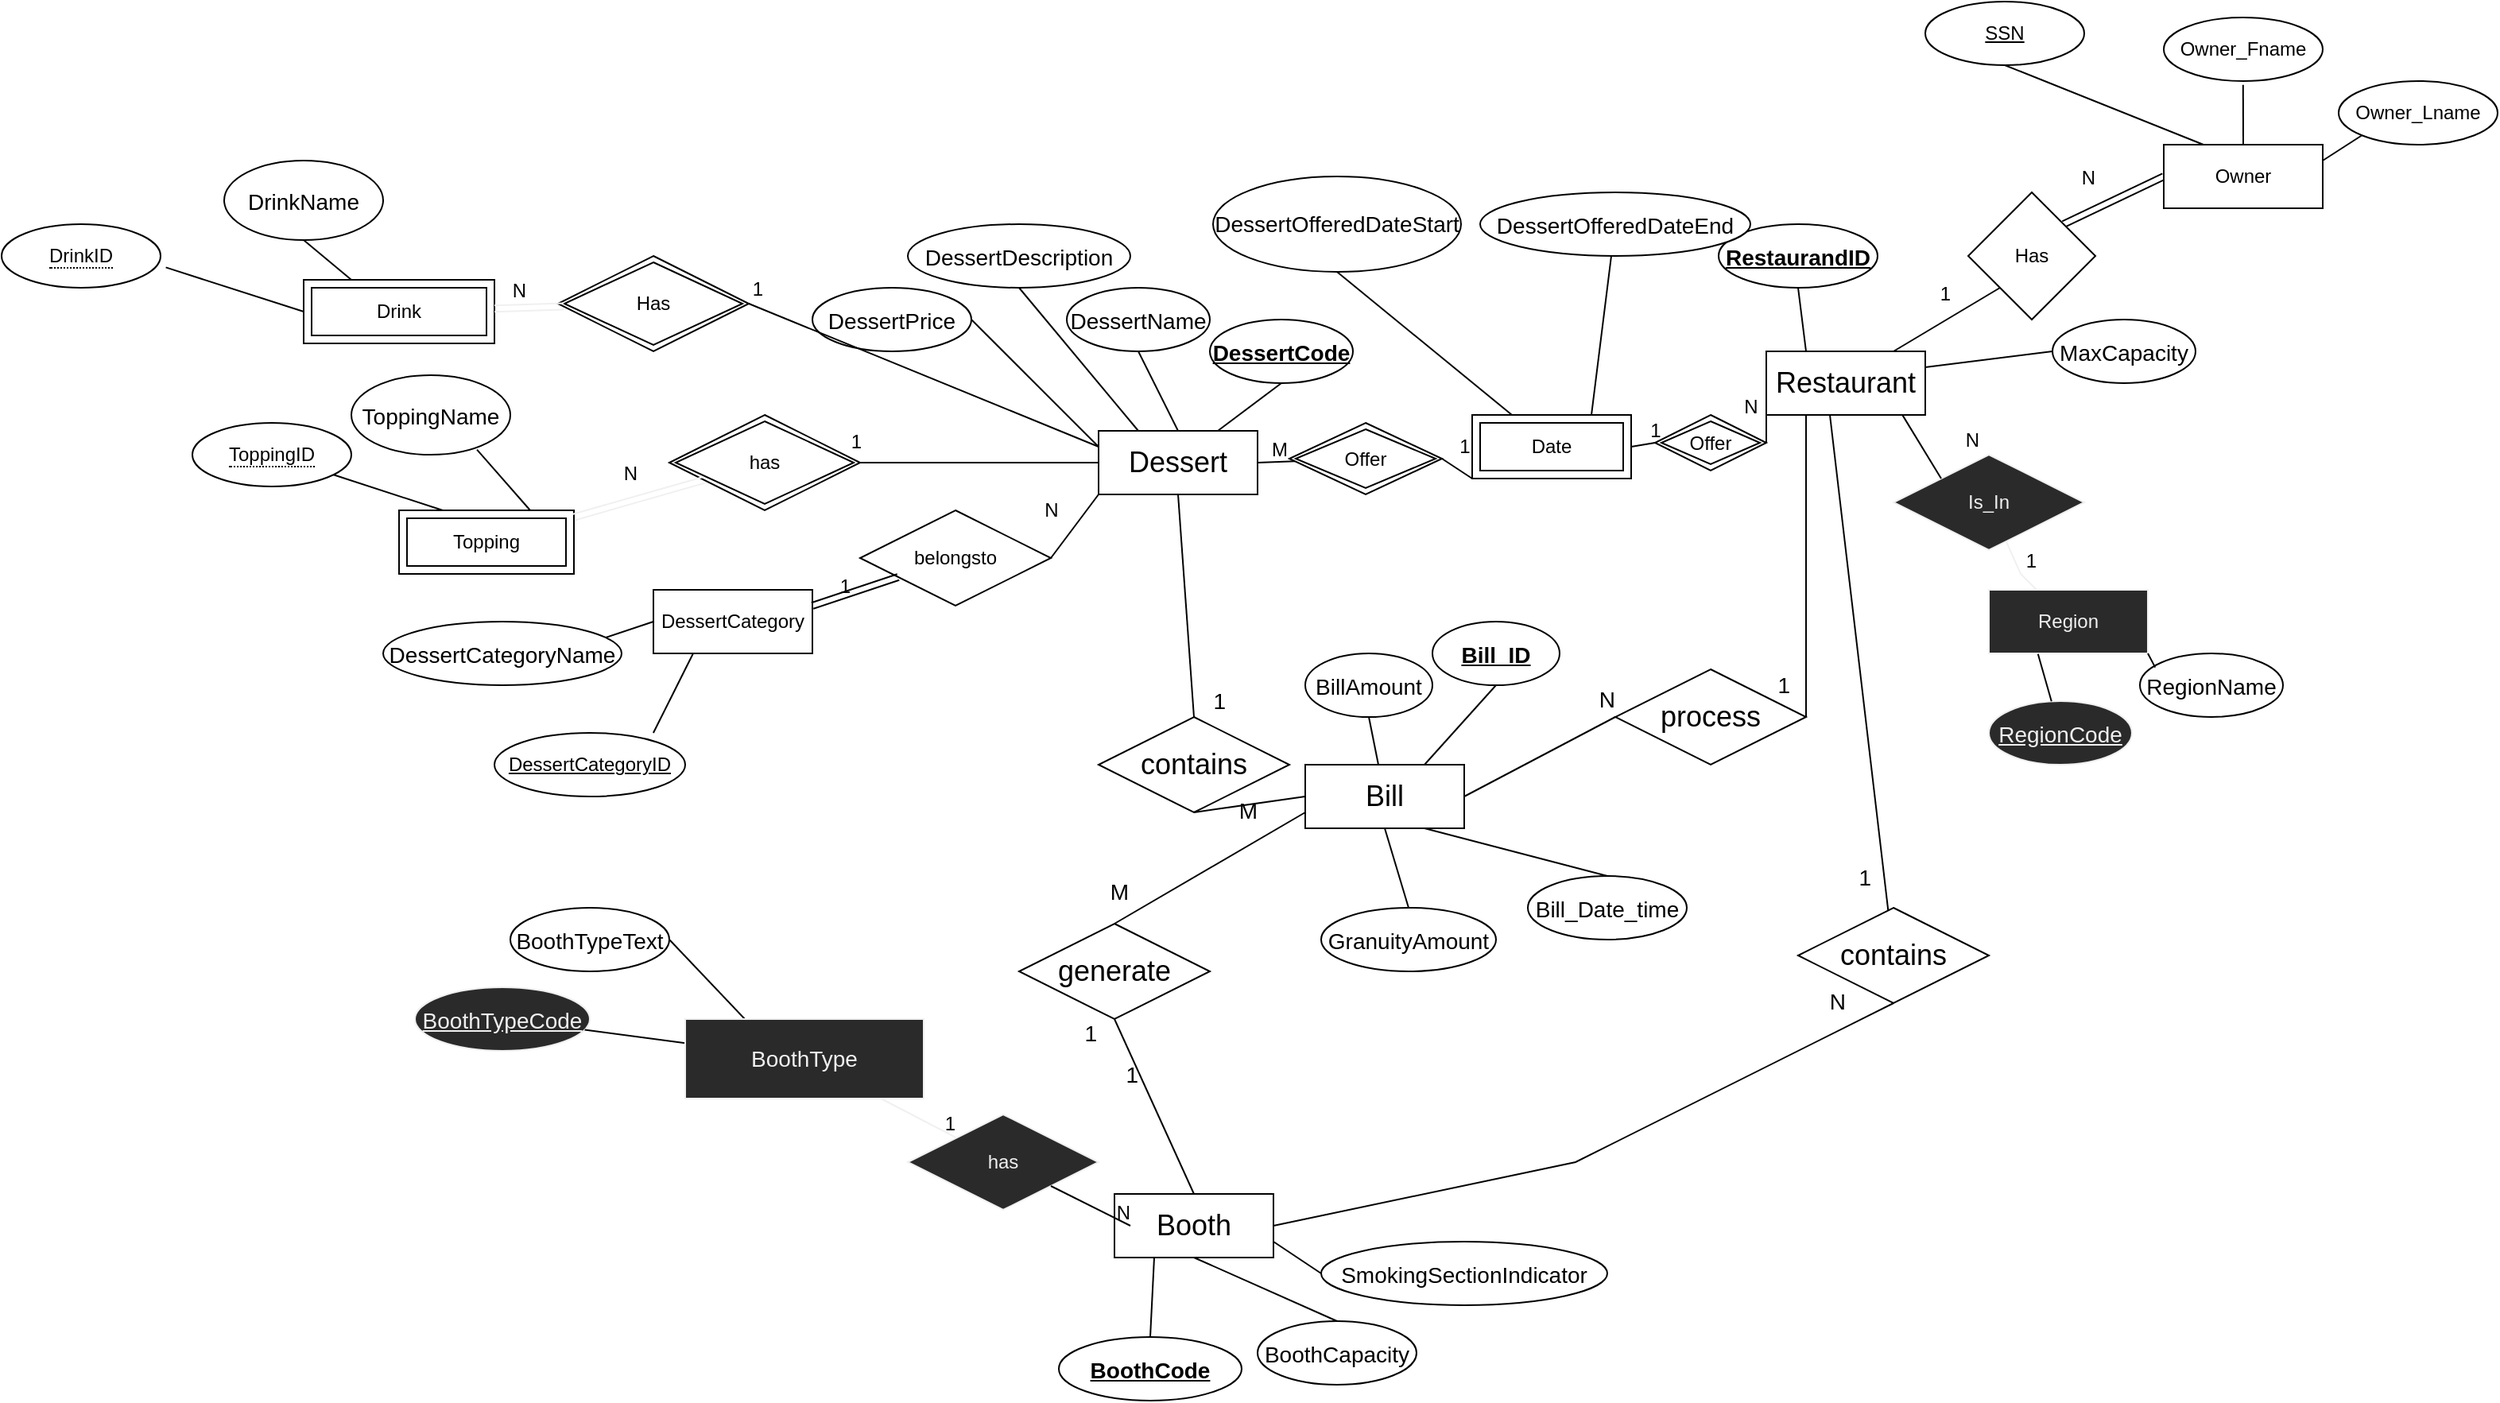 <mxfile>
    <diagram id="3Xap0wxRj6q-Ieou24p5" name="Page-1">
        <mxGraphModel dx="1147" dy="1289" grid="1" gridSize="10" guides="1" tooltips="1" connect="1" arrows="1" fold="1" page="1" pageScale="1" pageWidth="827" pageHeight="1169" math="0" shadow="0">
            <root>
                <mxCell id="0"/>
                <mxCell id="1" parent="0"/>
                <mxCell id="2" value="&lt;font style=&quot;font-size: 18px&quot;&gt;Bill&lt;/font&gt;" style="whiteSpace=wrap;html=1;align=center;" vertex="1" parent="1">
                    <mxGeometry x="330" y="360" width="100" height="40" as="geometry"/>
                </mxCell>
                <mxCell id="3" value="&lt;font style=&quot;font-size: 18px&quot;&gt;Booth&lt;/font&gt;" style="whiteSpace=wrap;html=1;align=center;" vertex="1" parent="1">
                    <mxGeometry x="210" y="630" width="100" height="40" as="geometry"/>
                </mxCell>
                <mxCell id="4" value="&lt;font style=&quot;font-size: 18px&quot;&gt;Restaurant&lt;/font&gt;" style="whiteSpace=wrap;html=1;align=center;" vertex="1" parent="1">
                    <mxGeometry x="620" y="100" width="100" height="40" as="geometry"/>
                </mxCell>
                <mxCell id="5" value="contains" style="shape=rhombus;perimeter=rhombusPerimeter;whiteSpace=wrap;html=1;align=center;fontSize=18;" vertex="1" parent="1">
                    <mxGeometry x="200" y="330" width="120" height="60" as="geometry"/>
                </mxCell>
                <mxCell id="6" value="process" style="shape=rhombus;perimeter=rhombusPerimeter;whiteSpace=wrap;html=1;align=center;fontSize=18;" vertex="1" parent="1">
                    <mxGeometry x="525" y="300" width="120" height="60" as="geometry"/>
                </mxCell>
                <mxCell id="7" value="generate" style="shape=rhombus;perimeter=rhombusPerimeter;whiteSpace=wrap;html=1;align=center;fontSize=18;" vertex="1" parent="1">
                    <mxGeometry x="150" y="460" width="120" height="60" as="geometry"/>
                </mxCell>
                <mxCell id="8" value="contains" style="shape=rhombus;perimeter=rhombusPerimeter;whiteSpace=wrap;html=1;align=center;fontSize=18;" vertex="1" parent="1">
                    <mxGeometry x="640" y="450" width="120" height="60" as="geometry"/>
                </mxCell>
                <mxCell id="9" value="&lt;font style=&quot;font-size: 14px&quot;&gt;BillAmount&lt;/font&gt;" style="ellipse;whiteSpace=wrap;html=1;align=center;fontSize=18;" vertex="1" parent="1">
                    <mxGeometry x="330" y="290" width="80" height="40" as="geometry"/>
                </mxCell>
                <mxCell id="10" value="&lt;font style=&quot;font-size: 14px&quot;&gt;&lt;u&gt;&lt;b&gt;Bill_ID&lt;/b&gt;&lt;/u&gt;&lt;/font&gt;" style="ellipse;whiteSpace=wrap;html=1;align=center;fontSize=18;" vertex="1" parent="1">
                    <mxGeometry x="410" y="270" width="80" height="40" as="geometry"/>
                </mxCell>
                <mxCell id="11" value="&lt;font style=&quot;font-size: 14px&quot;&gt;MaxCapacity&lt;/font&gt;" style="ellipse;whiteSpace=wrap;html=1;align=center;fontSize=18;" vertex="1" parent="1">
                    <mxGeometry x="800" y="80" width="90" height="40" as="geometry"/>
                </mxCell>
                <mxCell id="12" value="&lt;font style=&quot;font-size: 14px&quot;&gt;&lt;u&gt;&lt;b&gt;RestaurandID&lt;/b&gt;&lt;/u&gt;&lt;/font&gt;" style="ellipse;whiteSpace=wrap;html=1;align=center;fontSize=18;" vertex="1" parent="1">
                    <mxGeometry x="590" y="20" width="100" height="40" as="geometry"/>
                </mxCell>
                <mxCell id="13" value="&lt;font style=&quot;font-size: 14px&quot;&gt;GranuityAmount&lt;/font&gt;" style="ellipse;whiteSpace=wrap;html=1;align=center;fontSize=18;" vertex="1" parent="1">
                    <mxGeometry x="340" y="450" width="110" height="40" as="geometry"/>
                </mxCell>
                <mxCell id="14" value="&lt;font style=&quot;font-size: 14px&quot;&gt;Bill_Date_time&lt;/font&gt;" style="ellipse;whiteSpace=wrap;html=1;align=center;fontSize=18;" vertex="1" parent="1">
                    <mxGeometry x="470" y="430" width="100" height="40" as="geometry"/>
                </mxCell>
                <mxCell id="16" value="" style="endArrow=none;html=1;rounded=0;fontSize=14;entryX=1;entryY=0.25;entryDx=0;entryDy=0;exitX=0;exitY=0.5;exitDx=0;exitDy=0;" edge="1" parent="1" source="11" target="4">
                    <mxGeometry relative="1" as="geometry">
                        <mxPoint x="330" y="340" as="sourcePoint"/>
                        <mxPoint x="490" y="340" as="targetPoint"/>
                    </mxGeometry>
                </mxCell>
                <mxCell id="17" value="" style="endArrow=none;html=1;rounded=0;fontSize=14;entryX=0.5;entryY=1;entryDx=0;entryDy=0;exitX=0.25;exitY=0;exitDx=0;exitDy=0;" edge="1" parent="1" source="4" target="12">
                    <mxGeometry relative="1" as="geometry">
                        <mxPoint x="330" y="340" as="sourcePoint"/>
                        <mxPoint x="490" y="340" as="targetPoint"/>
                    </mxGeometry>
                </mxCell>
                <mxCell id="18" value="" style="endArrow=none;html=1;rounded=0;fontSize=14;entryX=1;entryY=0.5;entryDx=0;entryDy=0;exitX=0.25;exitY=1;exitDx=0;exitDy=0;" edge="1" parent="1" source="4" target="6">
                    <mxGeometry relative="1" as="geometry">
                        <mxPoint x="330" y="340" as="sourcePoint"/>
                        <mxPoint x="490" y="340" as="targetPoint"/>
                    </mxGeometry>
                </mxCell>
                <mxCell id="19" value="1" style="resizable=0;html=1;align=right;verticalAlign=bottom;fontSize=14;" connectable="0" vertex="1" parent="18">
                    <mxGeometry x="1" relative="1" as="geometry">
                        <mxPoint x="-10" y="-10" as="offset"/>
                    </mxGeometry>
                </mxCell>
                <mxCell id="20" value="" style="endArrow=none;html=1;rounded=0;fontSize=14;entryX=0;entryY=0.5;entryDx=0;entryDy=0;exitX=1;exitY=0.5;exitDx=0;exitDy=0;" edge="1" parent="1" source="2" target="6">
                    <mxGeometry relative="1" as="geometry">
                        <mxPoint x="330" y="340" as="sourcePoint"/>
                        <mxPoint x="490" y="340" as="targetPoint"/>
                    </mxGeometry>
                </mxCell>
                <mxCell id="21" value="N" style="resizable=0;html=1;align=right;verticalAlign=bottom;fontSize=14;" connectable="0" vertex="1" parent="20">
                    <mxGeometry x="1" relative="1" as="geometry"/>
                </mxCell>
                <mxCell id="22" value="" style="endArrow=none;html=1;rounded=0;fontSize=14;entryX=0.5;entryY=0;entryDx=0;entryDy=0;exitX=0.5;exitY=1;exitDx=0;exitDy=0;" edge="1" parent="1" source="72" target="5">
                    <mxGeometry relative="1" as="geometry">
                        <mxPoint x="240" y="180" as="sourcePoint"/>
                        <mxPoint x="650" y="320" as="targetPoint"/>
                    </mxGeometry>
                </mxCell>
                <mxCell id="23" value="1" style="resizable=0;html=1;align=right;verticalAlign=bottom;fontSize=14;" connectable="0" vertex="1" parent="22">
                    <mxGeometry x="1" relative="1" as="geometry">
                        <mxPoint x="20" as="offset"/>
                    </mxGeometry>
                </mxCell>
                <mxCell id="24" value="" style="endArrow=none;html=1;rounded=0;fontSize=14;entryX=0.5;entryY=1;entryDx=0;entryDy=0;exitX=0;exitY=0.5;exitDx=0;exitDy=0;" edge="1" parent="1" source="2" target="5">
                    <mxGeometry relative="1" as="geometry">
                        <mxPoint x="430" y="320" as="sourcePoint"/>
                        <mxPoint x="530" y="320" as="targetPoint"/>
                    </mxGeometry>
                </mxCell>
                <mxCell id="25" value="M" style="resizable=0;html=1;align=right;verticalAlign=bottom;fontSize=14;" connectable="0" vertex="1" parent="24">
                    <mxGeometry x="1" relative="1" as="geometry">
                        <mxPoint x="40" y="10" as="offset"/>
                    </mxGeometry>
                </mxCell>
                <mxCell id="26" value="" style="endArrow=none;html=1;rounded=0;fontSize=14;entryX=0.5;entryY=1;entryDx=0;entryDy=0;" edge="1" parent="1" source="2" target="9">
                    <mxGeometry relative="1" as="geometry">
                        <mxPoint x="330" y="500" as="sourcePoint"/>
                        <mxPoint x="490" y="500" as="targetPoint"/>
                    </mxGeometry>
                </mxCell>
                <mxCell id="27" value="" style="endArrow=none;html=1;rounded=0;fontSize=14;entryX=0.5;entryY=1;entryDx=0;entryDy=0;exitX=0.75;exitY=0;exitDx=0;exitDy=0;" edge="1" parent="1" source="2" target="10">
                    <mxGeometry relative="1" as="geometry">
                        <mxPoint x="330" y="500" as="sourcePoint"/>
                        <mxPoint x="490" y="500" as="targetPoint"/>
                    </mxGeometry>
                </mxCell>
                <mxCell id="28" value="" style="endArrow=none;html=1;rounded=0;fontSize=14;entryX=0.5;entryY=1;entryDx=0;entryDy=0;exitX=0.5;exitY=0;exitDx=0;exitDy=0;" edge="1" parent="1" source="13" target="2">
                    <mxGeometry relative="1" as="geometry">
                        <mxPoint x="330" y="500" as="sourcePoint"/>
                        <mxPoint x="490" y="500" as="targetPoint"/>
                    </mxGeometry>
                </mxCell>
                <mxCell id="29" value="" style="endArrow=none;html=1;rounded=0;fontSize=14;entryX=0.5;entryY=0;entryDx=0;entryDy=0;exitX=0.75;exitY=1;exitDx=0;exitDy=0;" edge="1" parent="1" source="2" target="14">
                    <mxGeometry relative="1" as="geometry">
                        <mxPoint x="330" y="500" as="sourcePoint"/>
                        <mxPoint x="490" y="500" as="targetPoint"/>
                    </mxGeometry>
                </mxCell>
                <mxCell id="30" value="" style="endArrow=none;html=1;rounded=0;fontSize=14;" edge="1" parent="1" target="8">
                    <mxGeometry relative="1" as="geometry">
                        <mxPoint x="660" y="140" as="sourcePoint"/>
                        <mxPoint x="650" y="320" as="targetPoint"/>
                        <Array as="points"/>
                    </mxGeometry>
                </mxCell>
                <mxCell id="31" value="1" style="resizable=0;html=1;align=right;verticalAlign=bottom;fontSize=14;" connectable="0" vertex="1" parent="30">
                    <mxGeometry x="1" relative="1" as="geometry">
                        <mxPoint x="-10" y="-10" as="offset"/>
                    </mxGeometry>
                </mxCell>
                <mxCell id="32" value="" style="endArrow=none;html=1;rounded=0;fontSize=14;entryX=0.5;entryY=1;entryDx=0;entryDy=0;exitX=1;exitY=0.5;exitDx=0;exitDy=0;" edge="1" parent="1" source="3" target="8">
                    <mxGeometry relative="1" as="geometry">
                        <mxPoint x="424" y="350" as="sourcePoint"/>
                        <mxPoint x="530" y="320" as="targetPoint"/>
                        <Array as="points">
                            <mxPoint x="500" y="610"/>
                        </Array>
                    </mxGeometry>
                </mxCell>
                <mxCell id="33" value="N" style="resizable=0;html=1;align=right;verticalAlign=bottom;fontSize=14;" connectable="0" vertex="1" parent="32">
                    <mxGeometry x="1" relative="1" as="geometry">
                        <mxPoint x="-30" y="10" as="offset"/>
                    </mxGeometry>
                </mxCell>
                <mxCell id="34" value="" style="endArrow=none;html=1;rounded=0;fontSize=14;exitX=0;exitY=0.75;exitDx=0;exitDy=0;entryX=0.5;entryY=0;entryDx=0;entryDy=0;" edge="1" parent="1" source="2" target="7">
                    <mxGeometry relative="1" as="geometry">
                        <mxPoint x="670" y="150" as="sourcePoint"/>
                        <mxPoint x="688.333" y="470.833" as="targetPoint"/>
                        <Array as="points"/>
                    </mxGeometry>
                </mxCell>
                <mxCell id="35" value="M" style="resizable=0;html=1;align=right;verticalAlign=bottom;fontSize=14;" connectable="0" vertex="1" parent="34">
                    <mxGeometry x="1" relative="1" as="geometry">
                        <mxPoint x="10" y="-10" as="offset"/>
                    </mxGeometry>
                </mxCell>
                <mxCell id="36" value="" style="endArrow=none;html=1;rounded=0;fontSize=14;entryX=0.5;entryY=1;entryDx=0;entryDy=0;exitX=0.5;exitY=0;exitDx=0;exitDy=0;" edge="1" parent="1" source="3" target="7">
                    <mxGeometry relative="1" as="geometry">
                        <mxPoint x="680" y="160" as="sourcePoint"/>
                        <mxPoint x="698.333" y="480.833" as="targetPoint"/>
                        <Array as="points"/>
                    </mxGeometry>
                </mxCell>
                <mxCell id="37" value="1" style="resizable=0;html=1;align=right;verticalAlign=bottom;fontSize=14;" connectable="0" vertex="1" parent="36">
                    <mxGeometry x="1" relative="1" as="geometry">
                        <mxPoint x="-10" y="20" as="offset"/>
                    </mxGeometry>
                </mxCell>
                <mxCell id="38" value="&lt;font style=&quot;font-size: 14px&quot;&gt;&lt;b&gt;&lt;u&gt;BoothCode&lt;/u&gt;&lt;/b&gt;&lt;/font&gt;" style="ellipse;whiteSpace=wrap;html=1;align=center;fontSize=18;" vertex="1" parent="1">
                    <mxGeometry x="175" y="720" width="115" height="40" as="geometry"/>
                </mxCell>
                <mxCell id="39" value="&lt;font style=&quot;font-size: 14px&quot;&gt;BoothCapacity&lt;/font&gt;" style="ellipse;whiteSpace=wrap;html=1;align=center;fontSize=18;" vertex="1" parent="1">
                    <mxGeometry x="300" y="710" width="100" height="40" as="geometry"/>
                </mxCell>
                <mxCell id="40" value="&lt;font style=&quot;font-size: 14px&quot;&gt;SmokingSectionIndicator&lt;/font&gt;" style="ellipse;whiteSpace=wrap;html=1;align=center;fontSize=18;" vertex="1" parent="1">
                    <mxGeometry x="340" y="660" width="180" height="40" as="geometry"/>
                </mxCell>
                <mxCell id="41" value="" style="endArrow=none;html=1;rounded=0;fontSize=14;entryX=0;entryY=0.5;entryDx=0;entryDy=0;exitX=1;exitY=0.75;exitDx=0;exitDy=0;" edge="1" parent="1" source="3" target="40">
                    <mxGeometry relative="1" as="geometry">
                        <mxPoint x="460" y="500" as="sourcePoint"/>
                        <mxPoint x="620" y="500" as="targetPoint"/>
                    </mxGeometry>
                </mxCell>
                <mxCell id="42" value="" style="endArrow=none;html=1;rounded=0;fontSize=14;entryX=0.5;entryY=0;entryDx=0;entryDy=0;exitX=0.5;exitY=1;exitDx=0;exitDy=0;" edge="1" parent="1" source="3" target="39">
                    <mxGeometry relative="1" as="geometry">
                        <mxPoint x="460" y="500" as="sourcePoint"/>
                        <mxPoint x="620" y="500" as="targetPoint"/>
                    </mxGeometry>
                </mxCell>
                <mxCell id="43" value="" style="endArrow=none;html=1;rounded=0;fontSize=14;entryX=0.5;entryY=0;entryDx=0;entryDy=0;exitX=0.25;exitY=1;exitDx=0;exitDy=0;" edge="1" parent="1" source="3" target="38">
                    <mxGeometry relative="1" as="geometry">
                        <mxPoint x="460" y="500" as="sourcePoint"/>
                        <mxPoint x="620" y="500" as="targetPoint"/>
                    </mxGeometry>
                </mxCell>
                <mxCell id="44" value="" style="endArrow=none;html=1;rounded=0;entryX=0;entryY=1;entryDx=0;entryDy=0;" edge="1" parent="1" target="69">
                    <mxGeometry relative="1" as="geometry">
                        <mxPoint x="700" y="100" as="sourcePoint"/>
                        <mxPoint x="760.12" y="58.42" as="targetPoint"/>
                    </mxGeometry>
                </mxCell>
                <mxCell id="45" value="1" style="resizable=0;html=1;align=right;verticalAlign=bottom;" connectable="0" vertex="1" parent="44">
                    <mxGeometry x="1" relative="1" as="geometry">
                        <mxPoint x="-30" y="12" as="offset"/>
                    </mxGeometry>
                </mxCell>
                <mxCell id="46" value="" style="shape=link;html=1;rounded=0;exitX=1;exitY=0;exitDx=0;exitDy=0;entryX=0;entryY=0.5;entryDx=0;entryDy=0;" edge="1" parent="1" source="69" target="70">
                    <mxGeometry relative="1" as="geometry">
                        <mxPoint x="816.5" y="23.68" as="sourcePoint"/>
                        <mxPoint x="871.7" y="0.8" as="targetPoint"/>
                    </mxGeometry>
                </mxCell>
                <mxCell id="47" value="N" style="resizable=0;html=1;align=right;verticalAlign=bottom;" connectable="0" vertex="1" parent="46">
                    <mxGeometry x="1" relative="1" as="geometry">
                        <mxPoint x="-43" y="10" as="offset"/>
                    </mxGeometry>
                </mxCell>
                <mxCell id="48" value="" style="endArrow=none;html=1;rounded=0;exitX=0.25;exitY=0;exitDx=0;exitDy=0;entryX=0.5;entryY=1;entryDx=0;entryDy=0;" edge="1" parent="1" source="70" target="71">
                    <mxGeometry relative="1" as="geometry">
                        <mxPoint x="884" y="-39.88" as="sourcePoint"/>
                        <mxPoint x="810" y="-70" as="targetPoint"/>
                    </mxGeometry>
                </mxCell>
                <mxCell id="51" value="" style="endArrow=none;html=1;rounded=0;exitX=0.5;exitY=0;exitDx=0;exitDy=0;entryX=0.499;entryY=1.06;entryDx=0;entryDy=0;entryPerimeter=0;" edge="1" parent="1" source="70" target="52">
                    <mxGeometry relative="1" as="geometry">
                        <mxPoint x="919.9" y="-40" as="sourcePoint"/>
                        <mxPoint x="990.7" y="-39.52" as="targetPoint"/>
                    </mxGeometry>
                </mxCell>
                <mxCell id="52" value="Owner_Fname" style="ellipse;whiteSpace=wrap;html=1;align=center;" vertex="1" parent="1">
                    <mxGeometry x="870" y="-110" width="100" height="40" as="geometry"/>
                </mxCell>
                <mxCell id="53" value="Owner_Lname" style="ellipse;whiteSpace=wrap;html=1;align=center;" vertex="1" parent="1">
                    <mxGeometry x="980" y="-70" width="100" height="40" as="geometry"/>
                </mxCell>
                <mxCell id="54" value="" style="endArrow=none;html=1;rounded=0;exitX=1;exitY=0.25;exitDx=0;exitDy=0;entryX=0;entryY=1;entryDx=0;entryDy=0;" edge="1" parent="1" source="70" target="53">
                    <mxGeometry relative="1" as="geometry">
                        <mxPoint x="940" y="-30" as="sourcePoint"/>
                        <mxPoint x="1090" y="20" as="targetPoint"/>
                    </mxGeometry>
                </mxCell>
                <mxCell id="69" value="Has" style="rhombus;whiteSpace=wrap;html=1;" vertex="1" parent="1">
                    <mxGeometry x="747" width="80" height="80" as="geometry"/>
                </mxCell>
                <mxCell id="70" value="Owner" style="rounded=0;whiteSpace=wrap;html=1;" vertex="1" parent="1">
                    <mxGeometry x="870" y="-30" width="100" height="40" as="geometry"/>
                </mxCell>
                <mxCell id="71" value="&lt;u&gt;SSN&lt;/u&gt;" style="ellipse;whiteSpace=wrap;html=1;align=center;" vertex="1" parent="1">
                    <mxGeometry x="720" y="-120" width="100" height="40" as="geometry"/>
                </mxCell>
                <mxCell id="72" value="&lt;font style=&quot;font-size: 18px&quot;&gt;Dessert&lt;/font&gt;" style="whiteSpace=wrap;html=1;align=center;" vertex="1" parent="1">
                    <mxGeometry x="200" y="150" width="100" height="40" as="geometry"/>
                </mxCell>
                <mxCell id="73" value="&lt;font style=&quot;font-size: 14px&quot;&gt;DessertPrice&lt;/font&gt;" style="ellipse;whiteSpace=wrap;html=1;align=center;fontSize=18;" vertex="1" parent="1">
                    <mxGeometry x="20" y="60" width="100" height="40" as="geometry"/>
                </mxCell>
                <mxCell id="74" value="&lt;font style=&quot;font-size: 14px&quot;&gt;DessertDescription&lt;/font&gt;" style="ellipse;whiteSpace=wrap;html=1;align=center;fontSize=18;" vertex="1" parent="1">
                    <mxGeometry x="80" y="20" width="140" height="40" as="geometry"/>
                </mxCell>
                <mxCell id="76" value="&lt;font style=&quot;font-size: 14px&quot;&gt;DessertName&lt;/font&gt;" style="ellipse;whiteSpace=wrap;html=1;align=center;fontSize=18;" vertex="1" parent="1">
                    <mxGeometry x="180" y="60" width="90" height="40" as="geometry"/>
                </mxCell>
                <mxCell id="77" value="" style="endArrow=none;html=1;rounded=0;fontSize=18;entryX=1;entryY=0.5;entryDx=0;entryDy=0;exitX=0;exitY=0.25;exitDx=0;exitDy=0;" edge="1" parent="1" source="72" target="73">
                    <mxGeometry relative="1" as="geometry">
                        <mxPoint x="340" y="350" as="sourcePoint"/>
                        <mxPoint x="500" y="350" as="targetPoint"/>
                    </mxGeometry>
                </mxCell>
                <mxCell id="78" value="" style="endArrow=none;html=1;rounded=0;fontSize=18;entryX=0.5;entryY=1;entryDx=0;entryDy=0;exitX=0.25;exitY=0;exitDx=0;exitDy=0;" edge="1" parent="1" source="72" target="74">
                    <mxGeometry relative="1" as="geometry">
                        <mxPoint x="340" y="350" as="sourcePoint"/>
                        <mxPoint x="500" y="350" as="targetPoint"/>
                    </mxGeometry>
                </mxCell>
                <mxCell id="79" value="" style="endArrow=none;html=1;rounded=0;fontSize=18;entryX=0.5;entryY=1;entryDx=0;entryDy=0;exitX=0.5;exitY=0;exitDx=0;exitDy=0;startArrow=none;" edge="1" parent="1" source="72" target="76">
                    <mxGeometry relative="1" as="geometry">
                        <mxPoint x="340" y="350" as="sourcePoint"/>
                        <mxPoint x="500" y="350" as="targetPoint"/>
                    </mxGeometry>
                </mxCell>
                <mxCell id="80" value="" style="endArrow=none;html=1;rounded=0;fontSize=18;entryX=0.5;entryY=1;entryDx=0;entryDy=0;exitX=0.75;exitY=0;exitDx=0;exitDy=0;" edge="1" parent="1" source="72" target="75">
                    <mxGeometry relative="1" as="geometry">
                        <mxPoint x="340" y="350" as="sourcePoint"/>
                        <mxPoint x="500" y="350" as="targetPoint"/>
                    </mxGeometry>
                </mxCell>
                <mxCell id="82" value="" style="endArrow=none;html=1;rounded=0;fontSize=18;entryX=1;entryY=0.5;entryDx=0;entryDy=0;exitX=0;exitY=0.5;exitDx=0;exitDy=0;" edge="1" parent="1" source="72" target="87">
                    <mxGeometry relative="1" as="geometry">
                        <mxPoint x="200" y="360" as="sourcePoint"/>
                        <mxPoint x="160" y="170" as="targetPoint"/>
                    </mxGeometry>
                </mxCell>
                <mxCell id="83" value="" style="endArrow=none;html=1;rounded=0;fontSize=18;exitX=0;exitY=1;exitDx=0;exitDy=0;entryX=1;entryY=0.5;entryDx=0;entryDy=0;" edge="1" parent="1" source="72" target="140">
                    <mxGeometry relative="1" as="geometry">
                        <mxPoint x="160" y="370" as="sourcePoint"/>
                        <mxPoint x="159.95" y="210" as="targetPoint"/>
                    </mxGeometry>
                </mxCell>
                <mxCell id="84" value="" style="endArrow=none;html=1;rounded=0;fontSize=18;entryX=1;entryY=0.5;entryDx=0;entryDy=0;" edge="1" parent="1" target="92">
                    <mxGeometry relative="1" as="geometry">
                        <mxPoint x="200" y="160" as="sourcePoint"/>
                        <mxPoint x="120" y="130" as="targetPoint"/>
                    </mxGeometry>
                </mxCell>
                <mxCell id="85" value="&lt;font style=&quot;font-size: 14px&quot;&gt;DrinkName&lt;br&gt;&lt;/font&gt;" style="ellipse;whiteSpace=wrap;html=1;align=center;fontSize=18;" vertex="1" parent="1">
                    <mxGeometry x="-350" y="-20" width="100" height="50" as="geometry"/>
                </mxCell>
                <mxCell id="86" value="" style="endArrow=none;html=1;rounded=0;fontSize=18;entryX=0.5;entryY=1;entryDx=0;entryDy=0;exitX=0.25;exitY=0;exitDx=0;exitDy=0;startArrow=none;" edge="1" parent="1" source="93" target="85">
                    <mxGeometry relative="1" as="geometry">
                        <mxPoint x="-610" y="-30" as="sourcePoint"/>
                        <mxPoint x="30" y="60" as="targetPoint"/>
                    </mxGeometry>
                </mxCell>
                <mxCell id="87" value="has" style="shape=rhombus;double=1;perimeter=rhombusPerimeter;whiteSpace=wrap;html=1;align=center;" vertex="1" parent="1">
                    <mxGeometry x="-70" y="140" width="120" height="60" as="geometry"/>
                </mxCell>
                <mxCell id="88" value="Topping" style="shape=ext;margin=3;double=1;whiteSpace=wrap;html=1;align=center;" vertex="1" parent="1">
                    <mxGeometry x="-240" y="200" width="110" height="40" as="geometry"/>
                </mxCell>
                <mxCell id="89" value="" style="shape=link;html=1;rounded=0;fontFamily=Helvetica;fontSize=18;fontColor=rgb(240, 240, 240);align=center;strokeColor=rgb(240, 240, 240);" edge="1" parent="1" source="87" target="88">
                    <mxGeometry relative="1" as="geometry">
                        <mxPoint x="-70" y="170" as="sourcePoint"/>
                        <mxPoint x="-420" y="285" as="targetPoint"/>
                    </mxGeometry>
                </mxCell>
                <mxCell id="90" value="" style="endArrow=none;html=1;rounded=0;entryX=0.25;entryY=0;entryDx=0;entryDy=0;" edge="1" parent="1" target="88">
                    <mxGeometry relative="1" as="geometry">
                        <mxPoint x="-281.203" y="177.616" as="sourcePoint"/>
                        <mxPoint x="-460" y="130" as="targetPoint"/>
                    </mxGeometry>
                </mxCell>
                <mxCell id="91" value="N" style="resizable=0;html=1;align=right;verticalAlign=bottom;" connectable="0" vertex="1" parent="1">
                    <mxGeometry x="-90" y="185" as="geometry"/>
                </mxCell>
                <mxCell id="92" value="Has" style="shape=rhombus;double=1;perimeter=rhombusPerimeter;whiteSpace=wrap;html=1;align=center;" vertex="1" parent="1">
                    <mxGeometry x="-140" y="40" width="120" height="60" as="geometry"/>
                </mxCell>
                <mxCell id="93" value="Drink" style="shape=ext;margin=3;double=1;whiteSpace=wrap;html=1;align=center;" vertex="1" parent="1">
                    <mxGeometry x="-300" y="55" width="120" height="40" as="geometry"/>
                </mxCell>
                <mxCell id="94" value="" style="shape=link;html=1;rounded=0;fontFamily=Helvetica;fontSize=18;fontColor=rgb(240, 240, 240);align=center;strokeColor=rgb(240, 240, 240);" edge="1" parent="1" source="92" target="93">
                    <mxGeometry relative="1" as="geometry">
                        <mxPoint x="-140" y="70" as="sourcePoint"/>
                        <mxPoint x="-490" y="185" as="targetPoint"/>
                    </mxGeometry>
                </mxCell>
                <mxCell id="95" value="" style="endArrow=none;html=1;rounded=0;entryX=0;entryY=0.5;entryDx=0;entryDy=0;exitX=1.033;exitY=0.68;exitDx=0;exitDy=0;exitPerimeter=0;" edge="1" parent="1" source="100" target="93">
                    <mxGeometry relative="1" as="geometry">
                        <mxPoint x="-377.566" y="44.111" as="sourcePoint"/>
                        <mxPoint x="-520" y="-65" as="targetPoint"/>
                    </mxGeometry>
                </mxCell>
                <mxCell id="96" value="N" style="resizable=0;html=1;align=right;verticalAlign=bottom;" connectable="0" vertex="1" parent="1">
                    <mxGeometry x="-160" y="70" as="geometry"/>
                </mxCell>
                <mxCell id="97" value="1" style="resizable=0;html=1;align=right;verticalAlign=bottom;" connectable="0" vertex="1" parent="1">
                    <mxGeometry x="-10.493" y="69.798" as="geometry"/>
                </mxCell>
                <mxCell id="98" value="&lt;font style=&quot;font-size: 14px&quot;&gt;ToppingName&lt;br&gt;&lt;/font&gt;" style="ellipse;whiteSpace=wrap;html=1;align=center;fontSize=18;" vertex="1" parent="1">
                    <mxGeometry x="-270" y="115" width="100" height="50" as="geometry"/>
                </mxCell>
                <mxCell id="99" value="" style="endArrow=none;html=1;rounded=0;shadow=0;exitX=0.79;exitY=0.936;exitDx=0;exitDy=0;exitPerimeter=0;entryX=0.75;entryY=0;entryDx=0;entryDy=0;" edge="1" parent="1" source="98" target="88">
                    <mxGeometry relative="1" as="geometry">
                        <mxPoint x="-570" y="220" as="sourcePoint"/>
                        <mxPoint x="-410" y="220" as="targetPoint"/>
                    </mxGeometry>
                </mxCell>
                <mxCell id="100" value="&lt;span style=&quot;border-bottom: 1px dotted&quot;&gt;DrinkID&lt;/span&gt;" style="ellipse;whiteSpace=wrap;html=1;align=center;" vertex="1" parent="1">
                    <mxGeometry x="-490" y="20" width="100" height="40" as="geometry"/>
                </mxCell>
                <mxCell id="101" value="&lt;span style=&quot;border-bottom: 1px dotted&quot;&gt;ToppingID&lt;/span&gt;" style="ellipse;whiteSpace=wrap;html=1;align=center;" vertex="1" parent="1">
                    <mxGeometry x="-370" y="145" width="100" height="40" as="geometry"/>
                </mxCell>
                <mxCell id="102" value="1" style="resizable=0;html=1;align=right;verticalAlign=bottom;" connectable="0" vertex="1" parent="1">
                    <mxGeometry x="-0.493" y="79.798" as="geometry">
                        <mxPoint x="52" y="86" as="offset"/>
                    </mxGeometry>
                </mxCell>
                <mxCell id="114" value="1" style="resizable=0;html=1;align=right;verticalAlign=bottom;fontSize=14;" connectable="0" vertex="1" parent="1">
                    <mxGeometry x="225.344" y="565.756" as="geometry"/>
                </mxCell>
                <mxCell id="115" value="&lt;font style=&quot;font-size: 14px&quot;&gt;BoothTypeCode&lt;/font&gt;" style="ellipse;whiteSpace=wrap;html=1;align=center;fontStyle=4;fontFamily=Helvetica;fontSize=18;fontColor=rgb(240, 240, 240);strokeColor=rgb(240, 240, 240);fillColor=rgb(42, 42, 42);" vertex="1" parent="1">
                    <mxGeometry x="-230" y="500" width="110" height="40" as="geometry"/>
                </mxCell>
                <mxCell id="116" value="&lt;font style=&quot;font-size: 14px&quot;&gt;BoothTypeText&lt;/font&gt;" style="ellipse;whiteSpace=wrap;html=1;align=center;fontSize=18;" vertex="1" parent="1">
                    <mxGeometry x="-170" y="450" width="100" height="40" as="geometry"/>
                </mxCell>
                <mxCell id="117" value="" style="endArrow=none;html=1;rounded=0;fontSize=14;" edge="1" parent="1" source="115" target="120">
                    <mxGeometry relative="1" as="geometry">
                        <mxPoint x="420" y="480" as="sourcePoint"/>
                        <mxPoint x="580" y="480" as="targetPoint"/>
                    </mxGeometry>
                </mxCell>
                <mxCell id="118" value="" style="endArrow=none;html=1;rounded=0;fontSize=14;entryX=0.25;entryY=0;entryDx=0;entryDy=0;exitX=1;exitY=0.5;exitDx=0;exitDy=0;" edge="1" parent="1" source="116" target="120">
                    <mxGeometry relative="1" as="geometry">
                        <mxPoint x="420" y="480" as="sourcePoint"/>
                        <mxPoint x="580" y="480" as="targetPoint"/>
                    </mxGeometry>
                </mxCell>
                <mxCell id="119" value="has" style="shape=rhombus;perimeter=rhombusPerimeter;whiteSpace=wrap;html=1;align=center;fontFamily=Helvetica;fontSize=12;fontColor=rgb(240, 240, 240);strokeColor=rgb(240, 240, 240);fillColor=rgb(42, 42, 42);" vertex="1" parent="1">
                    <mxGeometry x="80" y="580" width="120" height="60" as="geometry"/>
                </mxCell>
                <mxCell id="120" value="&lt;span style=&quot;font-size: 14px&quot;&gt;BoothType&lt;/span&gt;" style="whiteSpace=wrap;html=1;align=center;fontFamily=Helvetica;fontSize=12;fontColor=rgb(240, 240, 240);strokeColor=rgb(240, 240, 240);fillColor=rgb(42, 42, 42);" vertex="1" parent="1">
                    <mxGeometry x="-60" y="520" width="150" height="50" as="geometry"/>
                </mxCell>
                <mxCell id="121" value="" style="endArrow=none;html=1;rounded=0;entryX=0;entryY=0.25;entryDx=0;entryDy=0;" edge="1" parent="1" source="119">
                    <mxGeometry relative="1" as="geometry">
                        <mxPoint x="150" y="620" as="sourcePoint"/>
                        <mxPoint x="220" y="650" as="targetPoint"/>
                    </mxGeometry>
                </mxCell>
                <mxCell id="122" value="N" style="resizable=0;html=1;align=right;verticalAlign=bottom;" connectable="0" vertex="1" parent="121">
                    <mxGeometry x="1" relative="1" as="geometry"/>
                </mxCell>
                <mxCell id="123" value="" style="endArrow=none;html=1;rounded=0;fontFamily=Helvetica;fontSize=11;fontColor=rgb(240, 240, 240);align=center;strokeColor=rgb(240, 240, 240);" edge="1" parent="1" source="120" target="119">
                    <mxGeometry relative="1" as="geometry">
                        <mxPoint x="-10" y="580" as="sourcePoint"/>
                        <mxPoint x="150" y="580" as="targetPoint"/>
                    </mxGeometry>
                </mxCell>
                <mxCell id="124" value="1" style="resizable=0;html=1;align=right;verticalAlign=bottom;" connectable="0" vertex="1" parent="123">
                    <mxGeometry x="1" relative="1" as="geometry"/>
                </mxCell>
                <mxCell id="125" value="&lt;font style=&quot;font-size: 14px&quot;&gt;RegionName&lt;/font&gt;" style="ellipse;whiteSpace=wrap;html=1;align=center;fontSize=18;" vertex="1" parent="1">
                    <mxGeometry x="855" y="290" width="90" height="40" as="geometry"/>
                </mxCell>
                <mxCell id="126" value="&lt;font style=&quot;font-size: 14px&quot;&gt;RegionCode&lt;/font&gt;" style="ellipse;whiteSpace=wrap;html=1;align=center;fontStyle=4;fontFamily=Helvetica;fontSize=18;fontColor=rgb(240, 240, 240);strokeColor=rgb(240, 240, 240);fillColor=rgb(42, 42, 42);" vertex="1" parent="1">
                    <mxGeometry x="760" y="320" width="90" height="40" as="geometry"/>
                </mxCell>
                <mxCell id="127" value="Region" style="whiteSpace=wrap;html=1;align=center;fontFamily=Helvetica;fontSize=12;fontColor=rgb(240, 240, 240);strokeColor=rgb(240, 240, 240);fillColor=rgb(42, 42, 42);" vertex="1" parent="1">
                    <mxGeometry x="760" y="250" width="100" height="40" as="geometry"/>
                </mxCell>
                <mxCell id="128" value="Is_In" style="shape=rhombus;perimeter=rhombusPerimeter;whiteSpace=wrap;html=1;align=center;fontFamily=Helvetica;fontSize=12;fontColor=rgb(240, 240, 240);strokeColor=rgb(240, 240, 240);fillColor=rgb(42, 42, 42);" vertex="1" parent="1">
                    <mxGeometry x="700" y="165" width="120" height="60" as="geometry"/>
                </mxCell>
                <mxCell id="129" value="" style="endArrow=none;html=1;rounded=0;exitX=0.858;exitY=1.008;exitDx=0;exitDy=0;exitPerimeter=0;entryX=0;entryY=0;entryDx=0;entryDy=0;" edge="1" parent="1" target="128">
                    <mxGeometry relative="1" as="geometry">
                        <mxPoint x="705.8" y="140.32" as="sourcePoint"/>
                        <mxPoint x="880" y="170" as="targetPoint"/>
                    </mxGeometry>
                </mxCell>
                <mxCell id="130" value="1" style="resizable=0;html=1;align=right;verticalAlign=bottom;" connectable="0" vertex="1" parent="129">
                    <mxGeometry x="1" relative="1" as="geometry">
                        <mxPoint x="60" y="60" as="offset"/>
                    </mxGeometry>
                </mxCell>
                <mxCell id="131" value="" style="endArrow=none;html=1;rounded=0;fontFamily=Helvetica;fontSize=11;fontColor=rgb(240, 240, 240);align=center;strokeColor=rgb(240, 240, 240);" edge="1" parent="1" source="128" target="127">
                    <mxGeometry relative="1" as="geometry">
                        <mxPoint x="810" y="220" as="sourcePoint"/>
                        <mxPoint x="970" y="220" as="targetPoint"/>
                        <Array as="points">
                            <mxPoint x="780" y="240"/>
                        </Array>
                    </mxGeometry>
                </mxCell>
                <mxCell id="132" value="N" style="resizable=0;html=1;align=right;verticalAlign=bottom;" connectable="0" vertex="1" parent="131">
                    <mxGeometry x="1" relative="1" as="geometry">
                        <mxPoint x="-35" y="-85" as="offset"/>
                    </mxGeometry>
                </mxCell>
                <mxCell id="133" value="" style="endArrow=none;html=1;rounded=0;exitX=0.309;exitY=1.01;exitDx=0;exitDy=0;exitPerimeter=0;" edge="1" parent="1" source="127" target="126">
                    <mxGeometry relative="1" as="geometry">
                        <mxPoint x="750" y="320" as="sourcePoint"/>
                        <mxPoint x="910" y="320" as="targetPoint"/>
                    </mxGeometry>
                </mxCell>
                <mxCell id="134" value="" style="endArrow=none;html=1;rounded=0;exitX=1;exitY=1;exitDx=0;exitDy=0;entryX=0.107;entryY=0.22;entryDx=0;entryDy=0;entryPerimeter=0;" edge="1" parent="1" source="127" target="125">
                    <mxGeometry relative="1" as="geometry">
                        <mxPoint x="850" y="280" as="sourcePoint"/>
                        <mxPoint x="1010" y="280" as="targetPoint"/>
                    </mxGeometry>
                </mxCell>
                <mxCell id="135" value="&lt;font style=&quot;font-size: 14px&quot;&gt;DessertCategoryName&lt;/font&gt;" style="ellipse;whiteSpace=wrap;html=1;align=center;fontSize=18;" vertex="1" parent="1">
                    <mxGeometry x="-250" y="270" width="150" height="40" as="geometry"/>
                </mxCell>
                <mxCell id="136" value="" style="endArrow=none;html=1;rounded=0;fontSize=18;exitX=0;exitY=0.5;exitDx=0;exitDy=0;entryX=0.933;entryY=0.25;entryDx=0;entryDy=0;entryPerimeter=0;" edge="1" parent="1" source="137" target="135">
                    <mxGeometry relative="1" as="geometry">
                        <mxPoint x="80" y="400" as="sourcePoint"/>
                        <mxPoint x="90" y="240" as="targetPoint"/>
                    </mxGeometry>
                </mxCell>
                <mxCell id="137" value="DessertCategory" style="whiteSpace=wrap;html=1;align=center;" vertex="1" parent="1">
                    <mxGeometry x="-80" y="250" width="100" height="40" as="geometry"/>
                </mxCell>
                <mxCell id="138" value="DessertCategoryID" style="ellipse;whiteSpace=wrap;html=1;align=center;fontStyle=4;" vertex="1" parent="1">
                    <mxGeometry x="-180" y="340" width="120" height="40" as="geometry"/>
                </mxCell>
                <mxCell id="139" value="" style="endArrow=none;html=1;rounded=0;exitX=0.833;exitY=0;exitDx=0;exitDy=0;exitPerimeter=0;entryX=0.25;entryY=1;entryDx=0;entryDy=0;" edge="1" parent="1" source="138" target="137">
                    <mxGeometry relative="1" as="geometry">
                        <mxPoint x="30" y="250" as="sourcePoint"/>
                        <mxPoint x="190" y="250" as="targetPoint"/>
                    </mxGeometry>
                </mxCell>
                <mxCell id="140" value="belongsto" style="shape=rhombus;perimeter=rhombusPerimeter;whiteSpace=wrap;html=1;align=center;" vertex="1" parent="1">
                    <mxGeometry x="50" y="200" width="120" height="60" as="geometry"/>
                </mxCell>
                <mxCell id="141" value="" style="shape=link;html=1;rounded=0;exitX=1;exitY=0.25;exitDx=0;exitDy=0;" edge="1" parent="1" source="137" target="140">
                    <mxGeometry relative="1" as="geometry">
                        <mxPoint x="50" y="280" as="sourcePoint"/>
                        <mxPoint x="100" y="310" as="targetPoint"/>
                    </mxGeometry>
                </mxCell>
                <mxCell id="142" value="1" style="resizable=0;html=1;align=right;verticalAlign=bottom;" connectable="0" vertex="1" parent="141">
                    <mxGeometry x="1" relative="1" as="geometry">
                        <mxPoint x="-30" y="15" as="offset"/>
                    </mxGeometry>
                </mxCell>
                <mxCell id="143" value="N" style="text;html=1;align=center;verticalAlign=middle;resizable=0;points=[];autosize=1;strokeColor=none;fillColor=none;" vertex="1" parent="1">
                    <mxGeometry x="160" y="190" width="20" height="20" as="geometry"/>
                </mxCell>
                <mxCell id="75" value="&lt;u&gt;&lt;font style=&quot;font-size: 14px&quot;&gt;&lt;b&gt;DessertCode&lt;/b&gt;&lt;/font&gt;&lt;/u&gt;" style="ellipse;whiteSpace=wrap;html=1;align=center;fontSize=18;" vertex="1" parent="1">
                    <mxGeometry x="270" y="80" width="90" height="40" as="geometry"/>
                </mxCell>
                <mxCell id="160" value="" style="endArrow=none;html=1;rounded=0;fontSize=18;entryX=0.5;entryY=1;entryDx=0;entryDy=0;exitX=0.25;exitY=0;exitDx=0;exitDy=0;" edge="1" parent="1" target="175" source="170">
                    <mxGeometry relative="1" as="geometry">
                        <mxPoint x="475" y="130" as="sourcePoint"/>
                        <mxPoint x="395.2" y="69.88" as="targetPoint"/>
                    </mxGeometry>
                </mxCell>
                <mxCell id="161" value="&lt;font style=&quot;font-size: 14px&quot;&gt;DessertOfferedDateEnd&lt;/font&gt;" style="ellipse;whiteSpace=wrap;html=1;align=center;fontSize=18;" vertex="1" parent="1">
                    <mxGeometry x="440" width="170" height="40" as="geometry"/>
                </mxCell>
                <mxCell id="162" value="" style="endArrow=none;html=1;rounded=0;fontSize=18;exitX=0.75;exitY=0;exitDx=0;exitDy=0;" edge="1" parent="1" target="161" source="170">
                    <mxGeometry relative="1" as="geometry">
                        <mxPoint x="515" y="130" as="sourcePoint"/>
                        <mxPoint x="385" y="60" as="targetPoint"/>
                    </mxGeometry>
                </mxCell>
                <mxCell id="164" value="" style="endArrow=none;html=1;rounded=0;exitX=1;exitY=0.5;exitDx=0;exitDy=0;" edge="1" parent="1" target="168" source="72">
                    <mxGeometry relative="1" as="geometry">
                        <mxPoint x="310" y="170" as="sourcePoint"/>
                        <mxPoint x="380" y="170" as="targetPoint"/>
                    </mxGeometry>
                </mxCell>
                <mxCell id="165" value="M" style="resizable=0;html=1;align=right;verticalAlign=bottom;" connectable="0" vertex="1" parent="164">
                    <mxGeometry x="1" relative="1" as="geometry">
                        <mxPoint x="-4" y="1" as="offset"/>
                    </mxGeometry>
                </mxCell>
                <mxCell id="166" value="" style="endArrow=none;html=1;entryX=1;entryY=0.5;entryDx=0;entryDy=0;" edge="1" parent="1" target="169">
                    <mxGeometry width="50" height="50" relative="1" as="geometry">
                        <mxPoint x="620" y="140" as="sourcePoint"/>
                        <mxPoint x="535" y="150.0" as="targetPoint"/>
                    </mxGeometry>
                </mxCell>
                <mxCell id="167" value="N" style="text;html=1;align=center;verticalAlign=middle;resizable=0;points=[];autosize=1;strokeColor=none;fillColor=none;" vertex="1" parent="1">
                    <mxGeometry x="600" y="125" width="20" height="20" as="geometry"/>
                </mxCell>
                <mxCell id="168" value="Offer" style="shape=rhombus;double=1;perimeter=rhombusPerimeter;whiteSpace=wrap;html=1;align=center;" vertex="1" parent="1">
                    <mxGeometry x="320" y="145" width="96" height="45" as="geometry"/>
                </mxCell>
                <mxCell id="169" value="Offer" style="shape=rhombus;double=1;perimeter=rhombusPerimeter;whiteSpace=wrap;html=1;align=center;" vertex="1" parent="1">
                    <mxGeometry x="550" y="140" width="70" height="35" as="geometry"/>
                </mxCell>
                <mxCell id="170" value="Date" style="shape=ext;margin=3;double=1;whiteSpace=wrap;html=1;align=center;" vertex="1" parent="1">
                    <mxGeometry x="435" y="140" width="100" height="40" as="geometry"/>
                </mxCell>
                <mxCell id="171" value="" style="endArrow=none;html=1;exitX=1;exitY=0.5;exitDx=0;exitDy=0;entryX=0;entryY=1;entryDx=0;entryDy=0;" edge="1" parent="1" source="168" target="170">
                    <mxGeometry width="50" height="50" relative="1" as="geometry">
                        <mxPoint x="580" y="200" as="sourcePoint"/>
                        <mxPoint x="450" y="160" as="targetPoint"/>
                    </mxGeometry>
                </mxCell>
                <mxCell id="172" value="" style="endArrow=none;html=1;exitX=1;exitY=0.5;exitDx=0;exitDy=0;entryX=0;entryY=0.5;entryDx=0;entryDy=0;" edge="1" parent="1" source="170" target="169">
                    <mxGeometry width="50" height="50" relative="1" as="geometry">
                        <mxPoint x="580" y="200" as="sourcePoint"/>
                        <mxPoint x="630" y="150" as="targetPoint"/>
                    </mxGeometry>
                </mxCell>
                <mxCell id="173" value="1" style="text;html=1;align=center;verticalAlign=middle;resizable=0;points=[];autosize=1;strokeColor=none;fillColor=none;" vertex="1" parent="1">
                    <mxGeometry x="420" y="150" width="20" height="20" as="geometry"/>
                </mxCell>
                <mxCell id="174" value="1" style="text;html=1;align=center;verticalAlign=middle;resizable=0;points=[];autosize=1;strokeColor=none;fillColor=none;" vertex="1" parent="1">
                    <mxGeometry x="540" y="140" width="20" height="20" as="geometry"/>
                </mxCell>
                <mxCell id="175" value="&lt;span&gt;DessertOfferedDateStart&lt;/span&gt;" style="ellipse;whiteSpace=wrap;html=1;fontSize=14;" vertex="1" parent="1">
                    <mxGeometry x="272" y="-10" width="156" height="60" as="geometry"/>
                </mxCell>
            </root>
        </mxGraphModel>
    </diagram>
</mxfile>